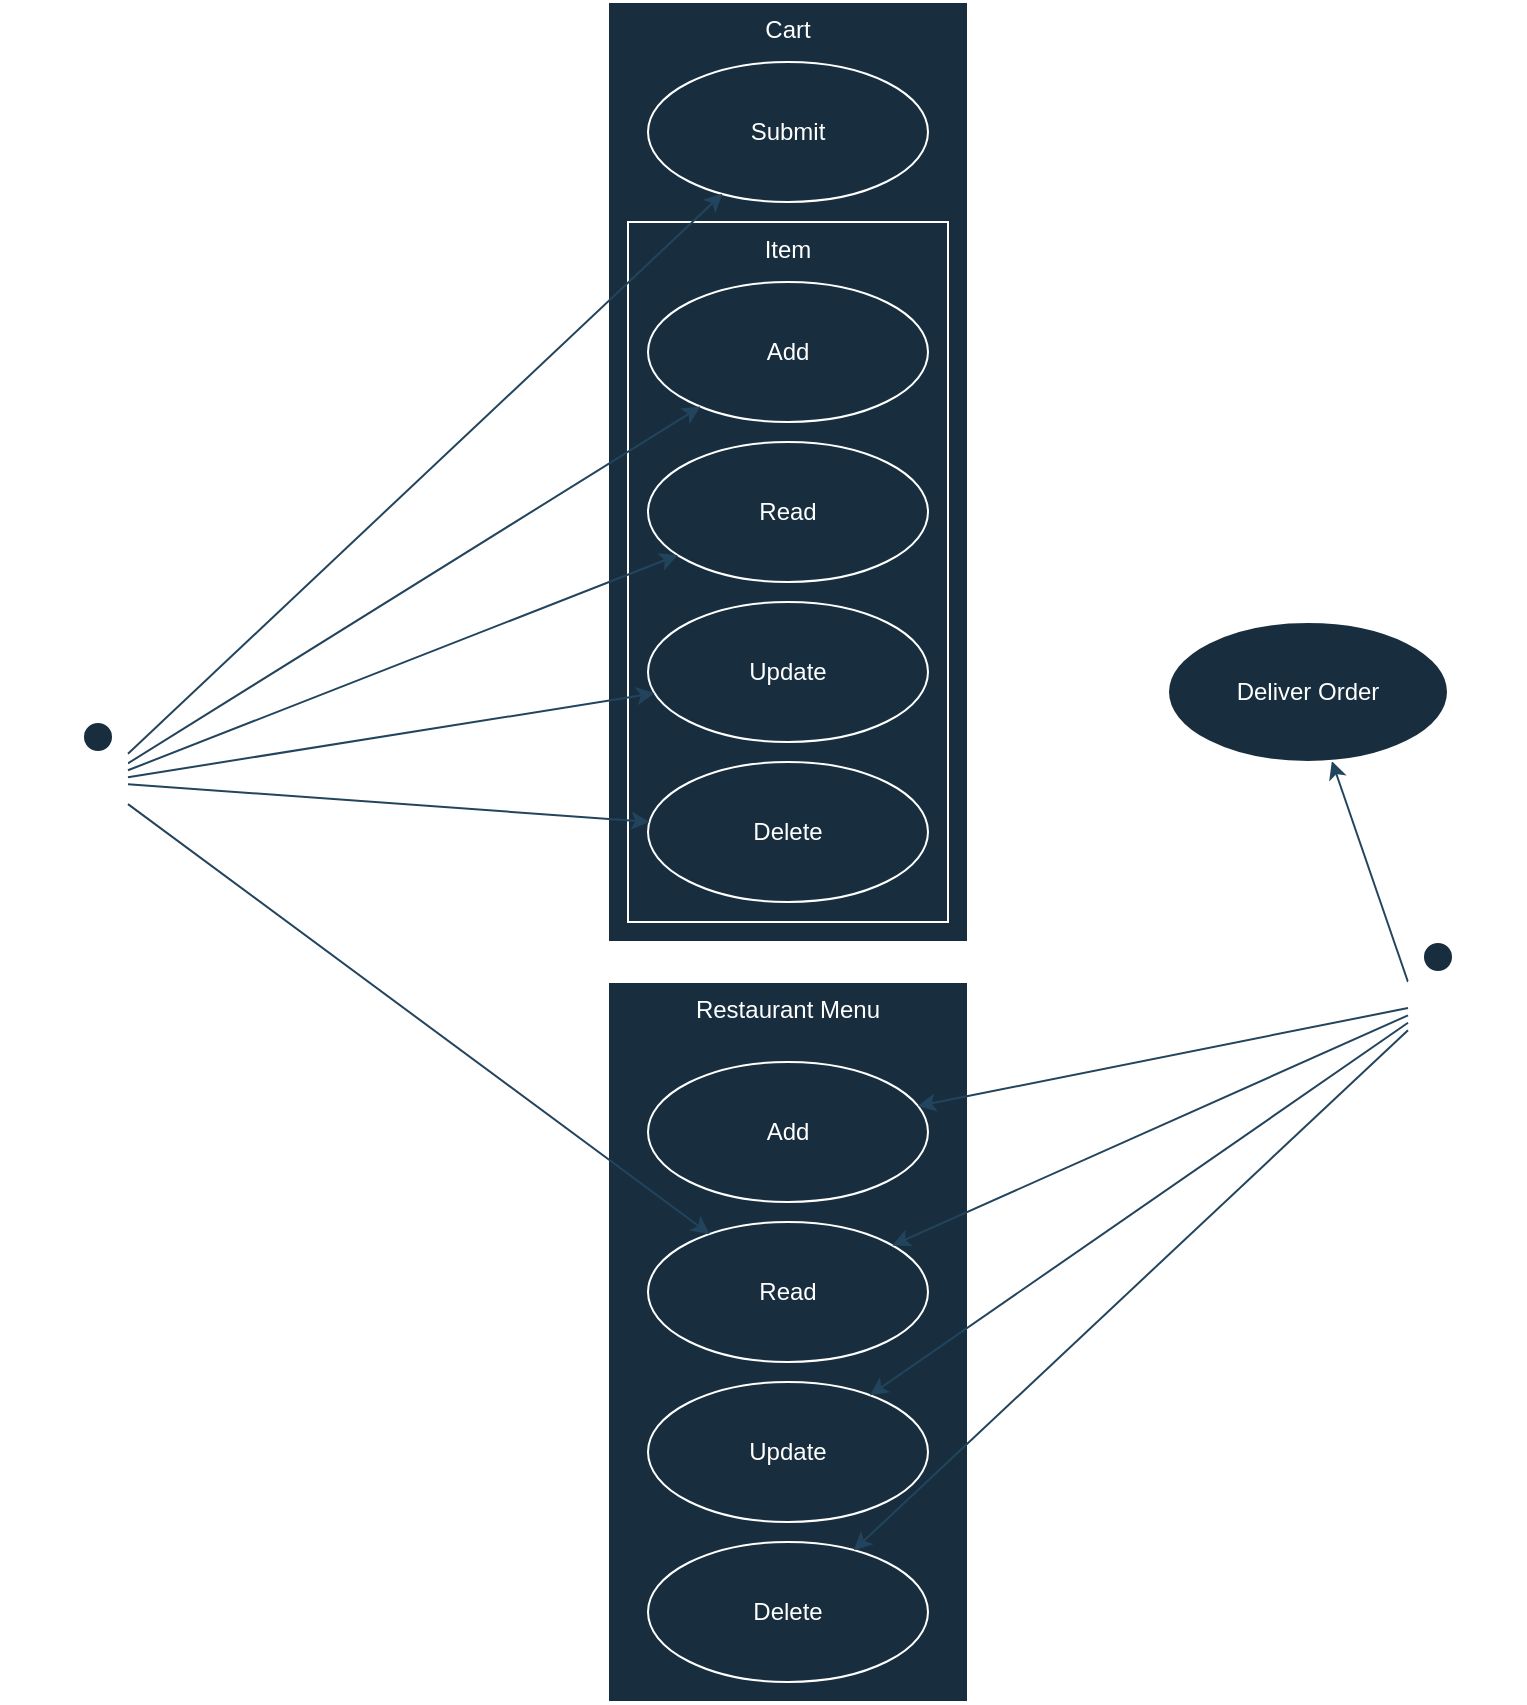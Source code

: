 <mxfile version="21.2.8" type="device">
  <diagram name="Page-1" id="_VKsZUqjI1KDM406V_db">
    <mxGraphModel dx="1014" dy="757" grid="1" gridSize="10" guides="1" tooltips="1" connect="1" arrows="1" fold="1" page="1" pageScale="1" pageWidth="850" pageHeight="1100" math="0" shadow="0">
      <root>
        <mxCell id="0" />
        <mxCell id="1" parent="0" />
        <mxCell id="RNJ_qfoteNSc5oWdLL_N-144" value="" style="group;fillColor=#182E3E;labelBackgroundColor=none;fontColor=#FFFFFF;" vertex="1" connectable="0" parent="1">
          <mxGeometry x="350" y="50" width="180" height="470" as="geometry" />
        </mxCell>
        <mxCell id="RNJ_qfoteNSc5oWdLL_N-79" value="Cart" style="html=1;whiteSpace=wrap;verticalAlign=top;fillColor=none;container=0;labelBackgroundColor=none;strokeColor=#FFFFFF;fontColor=#FFFFFF;" vertex="1" parent="RNJ_qfoteNSc5oWdLL_N-144">
          <mxGeometry width="180" height="470" as="geometry" />
        </mxCell>
        <mxCell id="RNJ_qfoteNSc5oWdLL_N-143" value="" style="group;fillColor=none;labelBackgroundColor=none;fontColor=#ffffff;strokeColor=#B20000;" vertex="1" connectable="0" parent="RNJ_qfoteNSc5oWdLL_N-144">
          <mxGeometry x="10" y="110" width="160" height="350" as="geometry" />
        </mxCell>
        <mxCell id="RNJ_qfoteNSc5oWdLL_N-111" value="Item" style="html=1;whiteSpace=wrap;verticalAlign=top;fillColor=none;container=0;labelBackgroundColor=none;strokeColor=#FFFFFF;fontColor=#FFFFFF;" vertex="1" parent="RNJ_qfoteNSc5oWdLL_N-143">
          <mxGeometry width="160" height="350" as="geometry" />
        </mxCell>
        <mxCell id="RNJ_qfoteNSc5oWdLL_N-126" value="Add" style="ellipse;whiteSpace=wrap;html=1;labelBackgroundColor=none;fillColor=#182E3E;strokeColor=#FFFFFF;fontColor=#FFFFFF;" vertex="1" parent="RNJ_qfoteNSc5oWdLL_N-143">
          <mxGeometry x="10" y="30" width="140" height="70" as="geometry" />
        </mxCell>
        <mxCell id="RNJ_qfoteNSc5oWdLL_N-127" value="Read" style="ellipse;whiteSpace=wrap;html=1;labelBackgroundColor=none;fillColor=#182E3E;strokeColor=#FFFFFF;fontColor=#FFFFFF;" vertex="1" parent="RNJ_qfoteNSc5oWdLL_N-143">
          <mxGeometry x="10" y="110" width="140" height="70" as="geometry" />
        </mxCell>
        <mxCell id="RNJ_qfoteNSc5oWdLL_N-128" value="Update" style="ellipse;whiteSpace=wrap;html=1;labelBackgroundColor=none;fillColor=#182E3E;strokeColor=#FFFFFF;fontColor=#FFFFFF;" vertex="1" parent="RNJ_qfoteNSc5oWdLL_N-143">
          <mxGeometry x="10" y="190" width="140" height="70" as="geometry" />
        </mxCell>
        <mxCell id="RNJ_qfoteNSc5oWdLL_N-129" value="Delete" style="ellipse;whiteSpace=wrap;html=1;labelBackgroundColor=none;fillColor=#182E3E;strokeColor=#FFFFFF;fontColor=#FFFFFF;" vertex="1" parent="RNJ_qfoteNSc5oWdLL_N-143">
          <mxGeometry x="10" y="270" width="140" height="70" as="geometry" />
        </mxCell>
        <mxCell id="RNJ_qfoteNSc5oWdLL_N-44" value="Submit" style="ellipse;whiteSpace=wrap;html=1;labelBackgroundColor=none;fillColor=#182E3E;strokeColor=#FFFFFF;fontColor=#FFFFFF;" vertex="1" parent="RNJ_qfoteNSc5oWdLL_N-144">
          <mxGeometry x="20" y="30" width="140" height="70" as="geometry" />
        </mxCell>
        <mxCell id="RNJ_qfoteNSc5oWdLL_N-145" value="" style="group;fillColor=#182E3E;labelBackgroundColor=none;fontColor=#FFFFFF;" vertex="1" connectable="0" parent="1">
          <mxGeometry x="350" y="540" width="180" height="360" as="geometry" />
        </mxCell>
        <mxCell id="RNJ_qfoteNSc5oWdLL_N-82" value="Restaurant Menu" style="html=1;whiteSpace=wrap;verticalAlign=top;fillColor=none;labelBackgroundColor=none;strokeColor=#FFFFFF;fontColor=#FFFFFF;" vertex="1" parent="RNJ_qfoteNSc5oWdLL_N-145">
          <mxGeometry width="180" height="360" as="geometry" />
        </mxCell>
        <mxCell id="RNJ_qfoteNSc5oWdLL_N-83" value="Add" style="ellipse;whiteSpace=wrap;html=1;labelBackgroundColor=none;fillColor=#182E3E;strokeColor=#FFFFFF;fontColor=#FFFFFF;" vertex="1" parent="RNJ_qfoteNSc5oWdLL_N-145">
          <mxGeometry x="20" y="40" width="140" height="70" as="geometry" />
        </mxCell>
        <mxCell id="RNJ_qfoteNSc5oWdLL_N-84" value="Read" style="ellipse;whiteSpace=wrap;html=1;labelBackgroundColor=none;fillColor=#182E3E;strokeColor=#FFFFFF;fontColor=#FFFFFF;" vertex="1" parent="RNJ_qfoteNSc5oWdLL_N-145">
          <mxGeometry x="20" y="120" width="140" height="70" as="geometry" />
        </mxCell>
        <mxCell id="RNJ_qfoteNSc5oWdLL_N-86" value="Update" style="ellipse;whiteSpace=wrap;html=1;labelBackgroundColor=none;fillColor=#182E3E;strokeColor=#FFFFFF;fontColor=#FFFFFF;" vertex="1" parent="RNJ_qfoteNSc5oWdLL_N-145">
          <mxGeometry x="20" y="200" width="140" height="70" as="geometry" />
        </mxCell>
        <mxCell id="RNJ_qfoteNSc5oWdLL_N-85" value="Delete" style="ellipse;whiteSpace=wrap;html=1;labelBackgroundColor=none;fillColor=#182E3E;strokeColor=#FFFFFF;fontColor=#FFFFFF;" vertex="1" parent="RNJ_qfoteNSc5oWdLL_N-145">
          <mxGeometry x="20" y="280" width="140" height="70" as="geometry" />
        </mxCell>
        <mxCell id="RNJ_qfoteNSc5oWdLL_N-100" style="rounded=0;orthogonalLoop=1;jettySize=auto;html=1;labelBackgroundColor=none;strokeColor=#23445D;fontColor=default;" edge="1" parent="1" source="RNJ_qfoteNSc5oWdLL_N-3" target="RNJ_qfoteNSc5oWdLL_N-84">
          <mxGeometry relative="1" as="geometry" />
        </mxCell>
        <mxCell id="RNJ_qfoteNSc5oWdLL_N-101" style="rounded=0;orthogonalLoop=1;jettySize=auto;html=1;labelBackgroundColor=none;strokeColor=#23445D;fontColor=default;" edge="1" parent="1" source="RNJ_qfoteNSc5oWdLL_N-3" target="RNJ_qfoteNSc5oWdLL_N-126">
          <mxGeometry relative="1" as="geometry">
            <mxPoint x="406.378" y="155.698" as="targetPoint" />
          </mxGeometry>
        </mxCell>
        <mxCell id="RNJ_qfoteNSc5oWdLL_N-103" style="rounded=0;orthogonalLoop=1;jettySize=auto;html=1;labelBackgroundColor=none;strokeColor=#23445D;fontColor=default;" edge="1" parent="1" source="RNJ_qfoteNSc5oWdLL_N-3" target="RNJ_qfoteNSc5oWdLL_N-128">
          <mxGeometry relative="1" as="geometry">
            <mxPoint x="387.932" y="308.393" as="targetPoint" />
          </mxGeometry>
        </mxCell>
        <mxCell id="RNJ_qfoteNSc5oWdLL_N-104" style="rounded=0;orthogonalLoop=1;jettySize=auto;html=1;labelBackgroundColor=none;strokeColor=#23445D;fontColor=default;" edge="1" parent="1" source="RNJ_qfoteNSc5oWdLL_N-3" target="RNJ_qfoteNSc5oWdLL_N-129">
          <mxGeometry relative="1" as="geometry">
            <mxPoint x="375.805" y="378.955" as="targetPoint" />
          </mxGeometry>
        </mxCell>
        <mxCell id="RNJ_qfoteNSc5oWdLL_N-3" value="Restaurant Patron" style="shape=umlActor;verticalLabelPosition=bottom;verticalAlign=top;html=1;direction=east;labelBackgroundColor=none;fillColor=#182E3E;strokeColor=#FFFFFF;fontColor=#FFFFFF;" vertex="1" parent="1">
          <mxGeometry x="80" y="410" width="30" height="60" as="geometry" />
        </mxCell>
        <mxCell id="RNJ_qfoteNSc5oWdLL_N-96" style="rounded=0;orthogonalLoop=1;jettySize=auto;html=1;labelBackgroundColor=none;strokeColor=#23445D;fontColor=default;" edge="1" parent="1" source="RNJ_qfoteNSc5oWdLL_N-10" target="RNJ_qfoteNSc5oWdLL_N-83">
          <mxGeometry relative="1" as="geometry" />
        </mxCell>
        <mxCell id="RNJ_qfoteNSc5oWdLL_N-97" style="rounded=0;orthogonalLoop=1;jettySize=auto;html=1;labelBackgroundColor=none;strokeColor=#23445D;fontColor=default;" edge="1" parent="1" source="RNJ_qfoteNSc5oWdLL_N-10" target="RNJ_qfoteNSc5oWdLL_N-84">
          <mxGeometry relative="1" as="geometry" />
        </mxCell>
        <mxCell id="RNJ_qfoteNSc5oWdLL_N-112" style="rounded=0;orthogonalLoop=1;jettySize=auto;html=1;exitX=0;exitY=0.333;exitDx=0;exitDy=0;exitPerimeter=0;labelBackgroundColor=none;strokeColor=#23445D;fontColor=default;" edge="1" parent="1" source="RNJ_qfoteNSc5oWdLL_N-10" target="RNJ_qfoteNSc5oWdLL_N-19">
          <mxGeometry relative="1" as="geometry" />
        </mxCell>
        <mxCell id="RNJ_qfoteNSc5oWdLL_N-10" value="Restaurant Staff" style="shape=umlActor;verticalLabelPosition=bottom;verticalAlign=top;html=1;labelBackgroundColor=none;fillColor=#182E3E;strokeColor=#FFFFFF;fontColor=#FFFFFF;" vertex="1" parent="1">
          <mxGeometry x="750" y="520" width="30" height="60" as="geometry" />
        </mxCell>
        <mxCell id="RNJ_qfoteNSc5oWdLL_N-98" style="rounded=0;orthogonalLoop=1;jettySize=auto;html=1;labelBackgroundColor=none;strokeColor=#23445D;fontColor=default;" edge="1" parent="1" source="RNJ_qfoteNSc5oWdLL_N-10" target="RNJ_qfoteNSc5oWdLL_N-85">
          <mxGeometry relative="1" as="geometry">
            <mxPoint x="792" y="469" as="sourcePoint" />
            <mxPoint x="540" y="601" as="targetPoint" />
          </mxGeometry>
        </mxCell>
        <mxCell id="RNJ_qfoteNSc5oWdLL_N-99" style="rounded=0;orthogonalLoop=1;jettySize=auto;html=1;labelBackgroundColor=none;strokeColor=#23445D;fontColor=default;" edge="1" parent="1" source="RNJ_qfoteNSc5oWdLL_N-10" target="RNJ_qfoteNSc5oWdLL_N-86">
          <mxGeometry relative="1" as="geometry">
            <mxPoint x="812" y="460" as="sourcePoint" />
            <mxPoint x="550" y="664" as="targetPoint" />
          </mxGeometry>
        </mxCell>
        <mxCell id="RNJ_qfoteNSc5oWdLL_N-102" style="rounded=0;orthogonalLoop=1;jettySize=auto;html=1;labelBackgroundColor=none;strokeColor=#23445D;fontColor=default;" edge="1" parent="1" source="RNJ_qfoteNSc5oWdLL_N-3" target="RNJ_qfoteNSc5oWdLL_N-127">
          <mxGeometry relative="1" as="geometry">
            <mxPoint x="140" y="396" as="sourcePoint" />
            <mxPoint x="398.579" y="233.215" as="targetPoint" />
          </mxGeometry>
        </mxCell>
        <mxCell id="RNJ_qfoteNSc5oWdLL_N-123" style="rounded=0;orthogonalLoop=1;jettySize=auto;html=1;labelBackgroundColor=none;strokeColor=#23445D;fontColor=default;" edge="1" parent="1" source="RNJ_qfoteNSc5oWdLL_N-3" target="RNJ_qfoteNSc5oWdLL_N-44">
          <mxGeometry relative="1" as="geometry">
            <mxPoint x="159" y="458" as="sourcePoint" />
            <mxPoint x="425" y="400" as="targetPoint" />
          </mxGeometry>
        </mxCell>
        <mxCell id="RNJ_qfoteNSc5oWdLL_N-19" value="Deliver Order" style="ellipse;whiteSpace=wrap;html=1;labelBackgroundColor=none;fillColor=#182E3E;strokeColor=#FFFFFF;fontColor=#FFFFFF;" vertex="1" parent="1">
          <mxGeometry x="630" y="360" width="140" height="70" as="geometry" />
        </mxCell>
      </root>
    </mxGraphModel>
  </diagram>
</mxfile>
